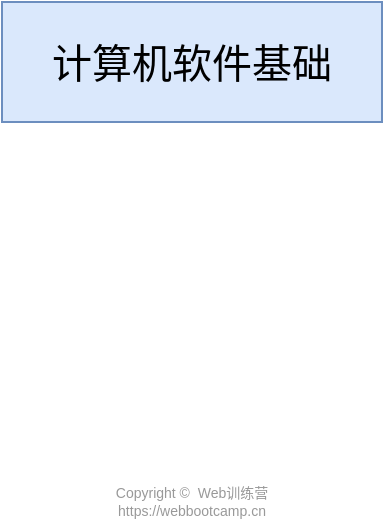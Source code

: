 <mxfile version="13.7.9" type="device" pages="4"><diagram id="yeC0l3ryDESTPQmtSpUf" name="start"><mxGraphModel dx="1186" dy="627" grid="1" gridSize="10" guides="1" tooltips="1" connect="1" arrows="1" fold="1" page="1" pageScale="1" pageWidth="1920" pageHeight="1200" math="0" shadow="0"><root><mxCell id="0"/><mxCell id="1" parent="0"/><mxCell id="W7USzKsFxGAl9CpjykO2-1" value="计算机软件基础" style="rounded=0;whiteSpace=wrap;html=1;fillColor=#dae8fc;strokeColor=#6c8ebf;fontSize=20;" parent="1" vertex="1"><mxGeometry x="690" y="310" width="190" height="60" as="geometry"/></mxCell><mxCell id="W7USzKsFxGAl9CpjykO2-2" value="Copyright ©&amp;nbsp; Web训练营&lt;br style=&quot;font-size: 7px&quot;&gt;https://webbootcamp.cn" style="text;html=1;strokeColor=none;fillColor=none;align=center;verticalAlign=middle;whiteSpace=wrap;rounded=0;fontSize=7;fontColor=#999;" parent="1" vertex="1"><mxGeometry x="705" y="550" width="160" height="20" as="geometry"/></mxCell></root></mxGraphModel></diagram><diagram name="software" id="swE1ZZ9RNZ8EdIegzfSY"><mxGraphModel dx="1186" dy="627" grid="1" gridSize="10" guides="1" tooltips="1" connect="1" arrows="1" fold="1" page="1" pageScale="1" pageWidth="1920" pageHeight="1200" math="0" shadow="0"><root><mxCell id="IkOgUkLNUdH5C95X3ABl-0"/><mxCell id="IkOgUkLNUdH5C95X3ABl-1" parent="IkOgUkLNUdH5C95X3ABl-0"/><mxCell id="IkOgUkLNUdH5C95X3ABl-2" value="Software&lt;br&gt;（软件）" style="rounded=0;whiteSpace=wrap;html=1;fontSize=20;fillColor=#dae8fc;strokeColor=#6c8ebf;" parent="IkOgUkLNUdH5C95X3ABl-1" vertex="1"><mxGeometry x="780" y="270" width="120" height="60" as="geometry"/></mxCell><mxCell id="BrxJJdtpX4FXEWHS4Rny-0" value="借助编程语言，利用合适的算法，驱动硬件以解决某个具体的问题" style="whiteSpace=wrap;html=1;fontSize=20;fillColor=#d5e8d4;strokeColor=#82b366;" parent="IkOgUkLNUdH5C95X3ABl-1" vertex="1"><mxGeometry x="490" y="380" width="700" height="60" as="geometry"/></mxCell></root></mxGraphModel></diagram><diagram name="demo" id="8tzDb7iIKMnaW5-Yo8pu"><mxGraphModel dx="1186" dy="627" grid="1" gridSize="10" guides="1" tooltips="1" connect="1" arrows="1" fold="1" page="1" pageScale="1" pageWidth="1920" pageHeight="1200" math="0" shadow="0"><root><mxCell id="1OLPsFKST5lu03Qup2Yd-0"/><mxCell id="1OLPsFKST5lu03Qup2Yd-1" parent="1OLPsFKST5lu03Qup2Yd-0"/><mxCell id="1OLPsFKST5lu03Qup2Yd-2" value="1+2+3+4+5+...+100 = ?" style="rounded=0;whiteSpace=wrap;html=1;fontSize=20;fillColor=#dae8fc;strokeColor=#6c8ebf;" parent="1OLPsFKST5lu03Qup2Yd-1" vertex="1"><mxGeometry x="900" y="150" width="280" height="60" as="geometry"/></mxCell><mxCell id="1OLPsFKST5lu03Qup2Yd-9" value="等差数列求和公式&amp;nbsp; S&lt;sub&gt;n&lt;/sub&gt; = n(a&lt;sub&gt;1&lt;/sub&gt;+ a&lt;span style=&quot;font-size: 16.667px&quot;&gt;n&lt;/span&gt;) / 2" style="text;html=1;align=center;verticalAlign=middle;resizable=0;points=[];autosize=1;fontSize=20;" parent="1OLPsFKST5lu03Qup2Yd-1" vertex="1"><mxGeometry x="1610" y="330" width="340" height="30" as="geometry"/></mxCell><mxCell id="JkcD4m4N8Lstv9_s-Dk1-2" value="" style="edgeStyle=orthogonalEdgeStyle;rounded=0;orthogonalLoop=1;jettySize=auto;html=1;" parent="1OLPsFKST5lu03Qup2Yd-1" source="JkcD4m4N8Lstv9_s-Dk1-0" target="JkcD4m4N8Lstv9_s-Dk1-1" edge="1"><mxGeometry relative="1" as="geometry"/></mxCell><mxCell id="JkcD4m4N8Lstv9_s-Dk1-0" value="(1 + 100)" style="whiteSpace=wrap;html=1;" parent="1OLPsFKST5lu03Qup2Yd-1" vertex="1"><mxGeometry x="970" y="230" width="120" height="60" as="geometry"/></mxCell><mxCell id="JkcD4m4N8Lstv9_s-Dk1-4" value="" style="edgeStyle=orthogonalEdgeStyle;rounded=0;orthogonalLoop=1;jettySize=auto;html=1;" parent="1OLPsFKST5lu03Qup2Yd-1" source="JkcD4m4N8Lstv9_s-Dk1-1" target="JkcD4m4N8Lstv9_s-Dk1-3" edge="1"><mxGeometry relative="1" as="geometry"/></mxCell><mxCell id="JkcD4m4N8Lstv9_s-Dk1-1" value="100 * (1 + 100)" style="whiteSpace=wrap;html=1;" parent="1OLPsFKST5lu03Qup2Yd-1" vertex="1"><mxGeometry x="970" y="330" width="120" height="60" as="geometry"/></mxCell><mxCell id="JkcD4m4N8Lstv9_s-Dk1-3" value="&lt;span&gt;100 * (1 + 100) / 2&lt;br&gt;= 5050&lt;br&gt;&lt;/span&gt;" style="whiteSpace=wrap;html=1;" parent="1OLPsFKST5lu03Qup2Yd-1" vertex="1"><mxGeometry x="970" y="430" width="120" height="60" as="geometry"/></mxCell></root></mxGraphModel></diagram><diagram id="CB3vMlrm2UAOOtX4Uw7F" name="category"><mxGraphModel dx="1186" dy="627" grid="1" gridSize="10" guides="1" tooltips="1" connect="1" arrows="1" fold="1" page="1" pageScale="1" pageWidth="1200" pageHeight="1920" math="0" shadow="0"><root><mxCell id="84KhmxkMPKUbWZpHlHbF-0"/><mxCell id="84KhmxkMPKUbWZpHlHbF-1" parent="84KhmxkMPKUbWZpHlHbF-0"/><mxCell id="84KhmxkMPKUbWZpHlHbF-2" value="Software" style="whiteSpace=wrap;html=1;fontSize=20;fillColor=#dae8fc;strokeColor=#6c8ebf;" parent="84KhmxkMPKUbWZpHlHbF-1" vertex="1"><mxGeometry x="180" y="240" width="120" height="60" as="geometry"/></mxCell><mxCell id="84KhmxkMPKUbWZpHlHbF-3" value="Operating System(OS)&lt;br&gt;(操作系统)" style="rounded=1;whiteSpace=wrap;html=1;fontSize=20;fillColor=#d5e8d4;strokeColor=#82b366;" parent="84KhmxkMPKUbWZpHlHbF-1" vertex="1"><mxGeometry x="360" y="190" width="220" height="60" as="geometry"/></mxCell><mxCell id="84KhmxkMPKUbWZpHlHbF-4" value="Application&lt;br&gt;（应用程序）" style="rounded=1;whiteSpace=wrap;html=1;fontSize=20;fillColor=#d5e8d4;strokeColor=#82b366;" parent="84KhmxkMPKUbWZpHlHbF-1" vertex="1"><mxGeometry x="360" y="300" width="220" height="60" as="geometry"/></mxCell><mxCell id="84KhmxkMPKUbWZpHlHbF-5" value="" style="shape=curlyBracket;whiteSpace=wrap;html=1;rounded=1;fontSize=20;strokeWidth=2;" parent="84KhmxkMPKUbWZpHlHbF-1" vertex="1"><mxGeometry x="319" y="210" width="20" height="120" as="geometry"/></mxCell><mxCell id="MWe25IS3N_J9_P2tNeVe-5" style="edgeStyle=orthogonalEdgeStyle;rounded=0;orthogonalLoop=1;jettySize=auto;html=1;exitX=0.5;exitY=1;exitDx=0;exitDy=0;entryX=0.5;entryY=0;entryDx=0;entryDy=0;" parent="84KhmxkMPKUbWZpHlHbF-1" source="MWe25IS3N_J9_P2tNeVe-0" target="MWe25IS3N_J9_P2tNeVe-4" edge="1"><mxGeometry relative="1" as="geometry"/></mxCell><mxCell id="MWe25IS3N_J9_P2tNeVe-0" value="User" style="whiteSpace=wrap;html=1;" parent="84KhmxkMPKUbWZpHlHbF-1" vertex="1"><mxGeometry x="710" y="100" width="120" height="60" as="geometry"/></mxCell><mxCell id="MWe25IS3N_J9_P2tNeVe-1" value="Hareware" style="whiteSpace=wrap;html=1;" parent="84KhmxkMPKUbWZpHlHbF-1" vertex="1"><mxGeometry x="710" y="390" width="120" height="60" as="geometry"/></mxCell><mxCell id="MWe25IS3N_J9_P2tNeVe-3" style="edgeStyle=orthogonalEdgeStyle;rounded=0;orthogonalLoop=1;jettySize=auto;html=1;exitX=0.5;exitY=1;exitDx=0;exitDy=0;entryX=0.5;entryY=0;entryDx=0;entryDy=0;" parent="84KhmxkMPKUbWZpHlHbF-1" source="MWe25IS3N_J9_P2tNeVe-2" target="MWe25IS3N_J9_P2tNeVe-1" edge="1"><mxGeometry relative="1" as="geometry"/></mxCell><mxCell id="MWe25IS3N_J9_P2tNeVe-2" value="OS" style="whiteSpace=wrap;html=1;" parent="84KhmxkMPKUbWZpHlHbF-1" vertex="1"><mxGeometry x="710" y="310" width="120" height="60" as="geometry"/></mxCell><mxCell id="MWe25IS3N_J9_P2tNeVe-6" style="edgeStyle=orthogonalEdgeStyle;rounded=0;orthogonalLoop=1;jettySize=auto;html=1;exitX=0.5;exitY=1;exitDx=0;exitDy=0;entryX=0.5;entryY=0;entryDx=0;entryDy=0;" parent="84KhmxkMPKUbWZpHlHbF-1" source="MWe25IS3N_J9_P2tNeVe-4" target="MWe25IS3N_J9_P2tNeVe-2" edge="1"><mxGeometry relative="1" as="geometry"/></mxCell><mxCell id="MWe25IS3N_J9_P2tNeVe-4" value="Application" style="whiteSpace=wrap;html=1;" parent="84KhmxkMPKUbWZpHlHbF-1" vertex="1"><mxGeometry x="710" y="190" width="120" height="60" as="geometry"/></mxCell></root></mxGraphModel></diagram></mxfile>